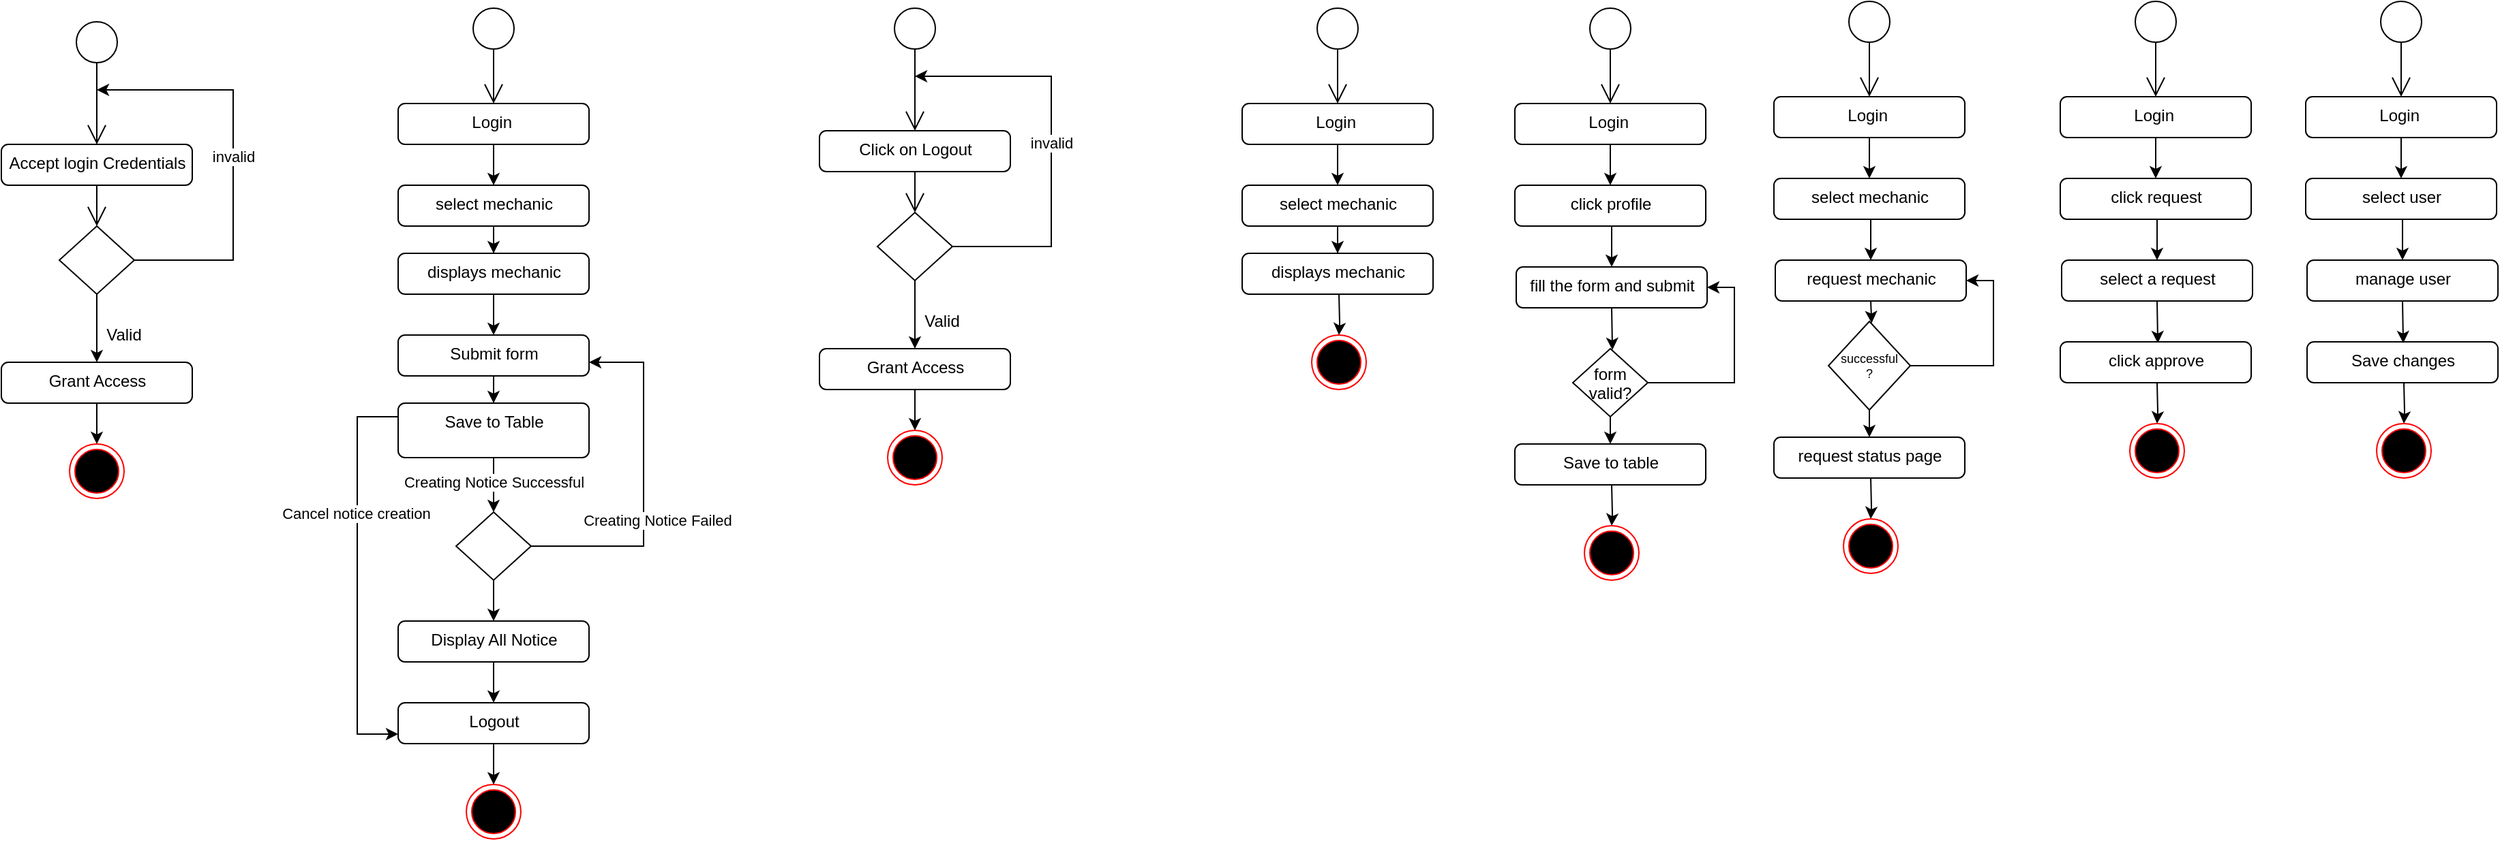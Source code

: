 <mxfile version="13.9.9" type="device"><diagram name="Page-1" id="0783ab3e-0a74-02c8-0abd-f7b4e66b4bec"><mxGraphModel dx="152" dy="572" grid="1" gridSize="10" guides="1" tooltips="1" connect="1" arrows="1" fold="1" page="1" pageScale="1" pageWidth="850" pageHeight="1100" background="#ffffff" math="0" shadow="0" extFonts="Permanent Marker^https://fonts.googleapis.com/css?family=Permanent+Marker"><root><mxCell id="0"/><mxCell id="1" parent="0"/><mxCell id="NaK3-OcLM-hNMJjaJP2v-2" value="" style="endArrow=open;endFill=1;endSize=12;html=1;exitX=0.5;exitY=1;exitDx=0;exitDy=0;entryX=0.5;entryY=0;entryDx=0;entryDy=0;" parent="1" source="Ill7mPC9_7am8YHePohy-1" target="NaK3-OcLM-hNMJjaJP2v-3" edge="1"><mxGeometry width="160" relative="1" as="geometry"><mxPoint x="1070" y="170" as="sourcePoint"/><mxPoint x="1070" y="220" as="targetPoint"/></mxGeometry></mxCell><mxCell id="NaK3-OcLM-hNMJjaJP2v-3" value="Accept login Credentials" style="html=1;align=center;verticalAlign=top;rounded=1;absoluteArcSize=1;arcSize=10;dashed=0;" parent="1" vertex="1"><mxGeometry x="1000" y="220" width="140" height="30" as="geometry"/></mxCell><mxCell id="NaK3-OcLM-hNMJjaJP2v-4" value="invalid" style="edgeStyle=orthogonalEdgeStyle;rounded=0;orthogonalLoop=1;jettySize=auto;html=1;exitX=1;exitY=0.5;exitDx=0;exitDy=0;" parent="1" source="NaK3-OcLM-hNMJjaJP2v-6" edge="1"><mxGeometry relative="1" as="geometry"><mxPoint x="1070" y="180" as="targetPoint"/><Array as="points"><mxPoint x="1170" y="305"/><mxPoint x="1170" y="180"/></Array></mxGeometry></mxCell><mxCell id="NaK3-OcLM-hNMJjaJP2v-5" style="edgeStyle=orthogonalEdgeStyle;rounded=0;orthogonalLoop=1;jettySize=auto;html=1;exitX=0.5;exitY=1;exitDx=0;exitDy=0;entryX=0.5;entryY=0;entryDx=0;entryDy=0;" parent="1" source="NaK3-OcLM-hNMJjaJP2v-6" target="NaK3-OcLM-hNMJjaJP2v-10" edge="1"><mxGeometry relative="1" as="geometry"/></mxCell><mxCell id="NaK3-OcLM-hNMJjaJP2v-6" value="" style="rhombus;" parent="1" vertex="1"><mxGeometry x="1042.5" y="280" width="55" height="50" as="geometry"/></mxCell><mxCell id="NaK3-OcLM-hNMJjaJP2v-7" value="" style="endArrow=open;endFill=1;endSize=12;html=1;entryX=0.5;entryY=0;entryDx=0;entryDy=0;" parent="1" source="NaK3-OcLM-hNMJjaJP2v-3" target="NaK3-OcLM-hNMJjaJP2v-6" edge="1"><mxGeometry width="160" relative="1" as="geometry"><mxPoint x="1070" y="320" as="sourcePoint"/><mxPoint x="1070" y="370" as="targetPoint"/></mxGeometry></mxCell><mxCell id="NaK3-OcLM-hNMJjaJP2v-8" value="Valid" style="text;html=1;strokeColor=none;fillColor=none;align=center;verticalAlign=middle;whiteSpace=wrap;rounded=0;" parent="1" vertex="1"><mxGeometry x="1070" y="350" width="40" height="20" as="geometry"/></mxCell><mxCell id="NaK3-OcLM-hNMJjaJP2v-9" style="edgeStyle=orthogonalEdgeStyle;rounded=0;orthogonalLoop=1;jettySize=auto;html=1;exitX=0.5;exitY=1;exitDx=0;exitDy=0;" parent="1" source="NaK3-OcLM-hNMJjaJP2v-10" target="NaK3-OcLM-hNMJjaJP2v-11" edge="1"><mxGeometry relative="1" as="geometry"/></mxCell><mxCell id="NaK3-OcLM-hNMJjaJP2v-10" value="Grant Access" style="html=1;align=center;verticalAlign=top;rounded=1;absoluteArcSize=1;arcSize=10;dashed=0;" parent="1" vertex="1"><mxGeometry x="1000" y="380" width="140" height="30" as="geometry"/></mxCell><mxCell id="NaK3-OcLM-hNMJjaJP2v-11" value="" style="ellipse;html=1;shape=endState;fillColor=#000000;strokeColor=#ff0000;" parent="1" vertex="1"><mxGeometry x="1050" y="440" width="40" height="40" as="geometry"/></mxCell><mxCell id="Ill7mPC9_7am8YHePohy-1" value="" style="ellipse;whiteSpace=wrap;html=1;aspect=fixed;" parent="1" vertex="1"><mxGeometry x="1055" y="130" width="30" height="30" as="geometry"/></mxCell><mxCell id="Ill7mPC9_7am8YHePohy-3" value="" style="endArrow=open;endFill=1;endSize=12;html=1;exitX=0.5;exitY=1;exitDx=0;exitDy=0;entryX=0.5;entryY=0;entryDx=0;entryDy=0;" parent="1" source="Ill7mPC9_7am8YHePohy-20" target="Ill7mPC9_7am8YHePohy-5" edge="1"><mxGeometry width="160" relative="1" as="geometry"><mxPoint x="1361" y="150" as="sourcePoint"/><mxPoint x="1361" y="310" as="targetPoint"/></mxGeometry></mxCell><mxCell id="Ill7mPC9_7am8YHePohy-4" style="edgeStyle=orthogonalEdgeStyle;rounded=0;orthogonalLoop=1;jettySize=auto;html=1;exitX=0.5;exitY=1;exitDx=0;exitDy=0;" parent="1" source="Ill7mPC9_7am8YHePohy-18" target="Ill7mPC9_7am8YHePohy-15" edge="1"><mxGeometry relative="1" as="geometry"><mxPoint x="1361" y="270.01" as="sourcePoint"/></mxGeometry></mxCell><mxCell id="Ill7mPC9_7am8YHePohy-5" value="Login&amp;nbsp;" style="html=1;align=center;verticalAlign=top;rounded=1;absoluteArcSize=1;arcSize=10;dashed=0;" parent="1" vertex="1"><mxGeometry x="1291" y="190" width="140" height="30" as="geometry"/></mxCell><mxCell id="Ill7mPC9_7am8YHePohy-29" style="edgeStyle=orthogonalEdgeStyle;rounded=0;orthogonalLoop=1;jettySize=auto;html=1;exitX=0.5;exitY=1;exitDx=0;exitDy=0;entryX=0.5;entryY=0;entryDx=0;entryDy=0;" parent="1" source="Ill7mPC9_7am8YHePohy-9" target="Ill7mPC9_7am8YHePohy-12" edge="1"><mxGeometry relative="1" as="geometry"><mxPoint x="1361" y="570" as="targetPoint"/></mxGeometry></mxCell><mxCell id="Ill7mPC9_7am8YHePohy-32" style="edgeStyle=orthogonalEdgeStyle;rounded=0;orthogonalLoop=1;jettySize=auto;html=1;exitX=1;exitY=0.5;exitDx=0;exitDy=0;" parent="1" source="Ill7mPC9_7am8YHePohy-9" target="Ill7mPC9_7am8YHePohy-21" edge="1"><mxGeometry relative="1" as="geometry"><Array as="points"><mxPoint x="1471" y="515"/><mxPoint x="1471" y="380"/></Array></mxGeometry></mxCell><mxCell id="Ill7mPC9_7am8YHePohy-35" value="Creating Notice Failed" style="edgeLabel;html=1;align=center;verticalAlign=middle;resizable=0;points=[];" parent="Ill7mPC9_7am8YHePohy-32" vertex="1" connectable="0"><mxGeometry x="0.15" relative="1" as="geometry"><mxPoint x="10" y="45.83" as="offset"/></mxGeometry></mxCell><mxCell id="Ill7mPC9_7am8YHePohy-9" value="" style="rhombus;" parent="1" vertex="1"><mxGeometry x="1333.5" y="490" width="55" height="50" as="geometry"/></mxCell><mxCell id="Ill7mPC9_7am8YHePohy-11" style="edgeStyle=orthogonalEdgeStyle;rounded=0;orthogonalLoop=1;jettySize=auto;html=1;exitX=0.5;exitY=1;exitDx=0;exitDy=0;entryX=0.5;entryY=0;entryDx=0;entryDy=0;" parent="1" source="Ill7mPC9_7am8YHePohy-12" target="Ill7mPC9_7am8YHePohy-16" edge="1"><mxGeometry relative="1" as="geometry"/></mxCell><mxCell id="Ill7mPC9_7am8YHePohy-12" value="Display All Notice" style="html=1;align=center;verticalAlign=top;rounded=1;absoluteArcSize=1;arcSize=10;dashed=0;" parent="1" vertex="1"><mxGeometry x="1291" y="570" width="140" height="30" as="geometry"/></mxCell><mxCell id="Ill7mPC9_7am8YHePohy-13" value="" style="ellipse;html=1;shape=endState;fillColor=#000000;strokeColor=#ff0000;" parent="1" vertex="1"><mxGeometry x="1341" y="690" width="40" height="40" as="geometry"/></mxCell><mxCell id="Ill7mPC9_7am8YHePohy-26" style="edgeStyle=orthogonalEdgeStyle;rounded=0;orthogonalLoop=1;jettySize=auto;html=1;exitX=0.5;exitY=1;exitDx=0;exitDy=0;entryX=0.5;entryY=0;entryDx=0;entryDy=0;" parent="1" source="Ill7mPC9_7am8YHePohy-15" target="Ill7mPC9_7am8YHePohy-21" edge="1"><mxGeometry relative="1" as="geometry"/></mxCell><mxCell id="Ill7mPC9_7am8YHePohy-15" value="displays mechanic" style="html=1;align=center;verticalAlign=top;rounded=1;absoluteArcSize=1;arcSize=10;dashed=0;" parent="1" vertex="1"><mxGeometry x="1291" y="300" width="140" height="30" as="geometry"/></mxCell><mxCell id="Ill7mPC9_7am8YHePohy-31" style="edgeStyle=orthogonalEdgeStyle;rounded=0;orthogonalLoop=1;jettySize=auto;html=1;exitX=0.5;exitY=1;exitDx=0;exitDy=0;entryX=0.5;entryY=0;entryDx=0;entryDy=0;" parent="1" source="Ill7mPC9_7am8YHePohy-16" target="Ill7mPC9_7am8YHePohy-13" edge="1"><mxGeometry relative="1" as="geometry"/></mxCell><mxCell id="Ill7mPC9_7am8YHePohy-16" value="Logout" style="html=1;align=center;verticalAlign=top;rounded=1;absoluteArcSize=1;arcSize=10;dashed=0;" parent="1" vertex="1"><mxGeometry x="1291" y="630" width="140" height="30" as="geometry"/></mxCell><mxCell id="Ill7mPC9_7am8YHePohy-18" value="select mechanic" style="html=1;align=center;verticalAlign=top;rounded=1;absoluteArcSize=1;arcSize=10;dashed=0;" parent="1" vertex="1"><mxGeometry x="1291" y="250" width="140" height="30" as="geometry"/></mxCell><mxCell id="Ill7mPC9_7am8YHePohy-19" style="edgeStyle=orthogonalEdgeStyle;rounded=0;orthogonalLoop=1;jettySize=auto;html=1;exitX=0.5;exitY=1;exitDx=0;exitDy=0;entryX=0.5;entryY=0;entryDx=0;entryDy=0;" parent="1" source="Ill7mPC9_7am8YHePohy-5" target="Ill7mPC9_7am8YHePohy-18" edge="1"><mxGeometry relative="1" as="geometry"><mxPoint x="1371" y="230" as="sourcePoint"/><mxPoint x="1371" y="390" as="targetPoint"/></mxGeometry></mxCell><mxCell id="Ill7mPC9_7am8YHePohy-20" value="" style="ellipse;whiteSpace=wrap;html=1;aspect=fixed;" parent="1" vertex="1"><mxGeometry x="1346" y="120" width="30" height="30" as="geometry"/></mxCell><mxCell id="Ill7mPC9_7am8YHePohy-27" style="edgeStyle=orthogonalEdgeStyle;rounded=0;orthogonalLoop=1;jettySize=auto;html=1;exitX=0.5;exitY=1;exitDx=0;exitDy=0;" parent="1" source="Ill7mPC9_7am8YHePohy-21" target="Ill7mPC9_7am8YHePohy-22" edge="1"><mxGeometry relative="1" as="geometry"/></mxCell><mxCell id="Ill7mPC9_7am8YHePohy-21" value="Submit form" style="html=1;align=center;verticalAlign=top;rounded=1;absoluteArcSize=1;arcSize=10;dashed=0;" parent="1" vertex="1"><mxGeometry x="1291" y="360" width="140" height="30" as="geometry"/></mxCell><mxCell id="Ill7mPC9_7am8YHePohy-28" style="edgeStyle=orthogonalEdgeStyle;rounded=0;orthogonalLoop=1;jettySize=auto;html=1;exitX=0.5;exitY=1;exitDx=0;exitDy=0;entryX=0.5;entryY=0;entryDx=0;entryDy=0;" parent="1" source="Ill7mPC9_7am8YHePohy-22" target="Ill7mPC9_7am8YHePohy-9" edge="1"><mxGeometry relative="1" as="geometry"/></mxCell><mxCell id="Ill7mPC9_7am8YHePohy-34" value="Creating Notice Successful" style="edgeLabel;html=1;align=center;verticalAlign=middle;resizable=0;points=[];" parent="Ill7mPC9_7am8YHePohy-28" vertex="1" connectable="0"><mxGeometry x="-0.092" relative="1" as="geometry"><mxPoint as="offset"/></mxGeometry></mxCell><mxCell id="Ill7mPC9_7am8YHePohy-39" style="edgeStyle=orthogonalEdgeStyle;rounded=0;orthogonalLoop=1;jettySize=auto;html=1;exitX=0;exitY=0.75;exitDx=0;exitDy=0;" parent="1" target="Ill7mPC9_7am8YHePohy-16" edge="1"><mxGeometry relative="1" as="geometry"><Array as="points"><mxPoint x="1261" y="420"/><mxPoint x="1261" y="653"/></Array><mxPoint x="1291" y="420" as="sourcePoint"/></mxGeometry></mxCell><mxCell id="Ill7mPC9_7am8YHePohy-40" value="Cancel notice creation" style="edgeLabel;html=1;align=center;verticalAlign=middle;resizable=0;points=[];" parent="Ill7mPC9_7am8YHePohy-39" vertex="1" connectable="0"><mxGeometry x="-0.315" y="-1" relative="1" as="geometry"><mxPoint as="offset"/></mxGeometry></mxCell><mxCell id="Ill7mPC9_7am8YHePohy-22" value="Save to Table" style="html=1;align=center;verticalAlign=top;rounded=1;absoluteArcSize=1;arcSize=10;dashed=0;" parent="1" vertex="1"><mxGeometry x="1291" y="410" width="140" height="40" as="geometry"/></mxCell><mxCell id="bRN5w3Q-5Bij6W1UsOHx-1" value="" style="endArrow=open;endFill=1;endSize=12;html=1;exitX=0.5;exitY=1;exitDx=0;exitDy=0;entryX=0.5;entryY=0;entryDx=0;entryDy=0;" edge="1" parent="1" source="bRN5w3Q-5Bij6W1UsOHx-11" target="bRN5w3Q-5Bij6W1UsOHx-2"><mxGeometry width="160" relative="1" as="geometry"><mxPoint x="1670" y="160" as="sourcePoint"/><mxPoint x="1670" y="210" as="targetPoint"/></mxGeometry></mxCell><mxCell id="bRN5w3Q-5Bij6W1UsOHx-2" value="Click on Logout" style="html=1;align=center;verticalAlign=top;rounded=1;absoluteArcSize=1;arcSize=10;dashed=0;" vertex="1" parent="1"><mxGeometry x="1600" y="210" width="140" height="30" as="geometry"/></mxCell><mxCell id="bRN5w3Q-5Bij6W1UsOHx-3" value="invalid" style="edgeStyle=orthogonalEdgeStyle;rounded=0;orthogonalLoop=1;jettySize=auto;html=1;exitX=1;exitY=0.5;exitDx=0;exitDy=0;" edge="1" parent="1" source="bRN5w3Q-5Bij6W1UsOHx-5"><mxGeometry relative="1" as="geometry"><mxPoint x="1670" y="170" as="targetPoint"/><Array as="points"><mxPoint x="1770" y="295"/><mxPoint x="1770" y="170"/></Array></mxGeometry></mxCell><mxCell id="bRN5w3Q-5Bij6W1UsOHx-4" style="edgeStyle=orthogonalEdgeStyle;rounded=0;orthogonalLoop=1;jettySize=auto;html=1;exitX=0.5;exitY=1;exitDx=0;exitDy=0;entryX=0.5;entryY=0;entryDx=0;entryDy=0;" edge="1" parent="1" source="bRN5w3Q-5Bij6W1UsOHx-5" target="bRN5w3Q-5Bij6W1UsOHx-9"><mxGeometry relative="1" as="geometry"/></mxCell><mxCell id="bRN5w3Q-5Bij6W1UsOHx-5" value="" style="rhombus;" vertex="1" parent="1"><mxGeometry x="1642.5" y="270" width="55" height="50" as="geometry"/></mxCell><mxCell id="bRN5w3Q-5Bij6W1UsOHx-6" value="" style="endArrow=open;endFill=1;endSize=12;html=1;entryX=0.5;entryY=0;entryDx=0;entryDy=0;" edge="1" parent="1" source="bRN5w3Q-5Bij6W1UsOHx-2" target="bRN5w3Q-5Bij6W1UsOHx-5"><mxGeometry width="160" relative="1" as="geometry"><mxPoint x="1670" y="310" as="sourcePoint"/><mxPoint x="1670" y="360" as="targetPoint"/></mxGeometry></mxCell><mxCell id="bRN5w3Q-5Bij6W1UsOHx-7" value="Valid" style="text;html=1;strokeColor=none;fillColor=none;align=center;verticalAlign=middle;whiteSpace=wrap;rounded=0;" vertex="1" parent="1"><mxGeometry x="1670" y="340" width="40" height="20" as="geometry"/></mxCell><mxCell id="bRN5w3Q-5Bij6W1UsOHx-8" style="edgeStyle=orthogonalEdgeStyle;rounded=0;orthogonalLoop=1;jettySize=auto;html=1;exitX=0.5;exitY=1;exitDx=0;exitDy=0;" edge="1" parent="1" source="bRN5w3Q-5Bij6W1UsOHx-9" target="bRN5w3Q-5Bij6W1UsOHx-10"><mxGeometry relative="1" as="geometry"/></mxCell><mxCell id="bRN5w3Q-5Bij6W1UsOHx-9" value="Grant Access" style="html=1;align=center;verticalAlign=top;rounded=1;absoluteArcSize=1;arcSize=10;dashed=0;" vertex="1" parent="1"><mxGeometry x="1600" y="370" width="140" height="30" as="geometry"/></mxCell><mxCell id="bRN5w3Q-5Bij6W1UsOHx-10" value="" style="ellipse;html=1;shape=endState;fillColor=#000000;strokeColor=#ff0000;" vertex="1" parent="1"><mxGeometry x="1650" y="430" width="40" height="40" as="geometry"/></mxCell><mxCell id="bRN5w3Q-5Bij6W1UsOHx-11" value="" style="ellipse;whiteSpace=wrap;html=1;aspect=fixed;" vertex="1" parent="1"><mxGeometry x="1655" y="120" width="30" height="30" as="geometry"/></mxCell><mxCell id="bRN5w3Q-5Bij6W1UsOHx-12" value="" style="endArrow=open;endFill=1;endSize=12;html=1;exitX=0.5;exitY=1;exitDx=0;exitDy=0;entryX=0.5;entryY=0;entryDx=0;entryDy=0;" edge="1" parent="1" source="bRN5w3Q-5Bij6W1UsOHx-18" target="bRN5w3Q-5Bij6W1UsOHx-14"><mxGeometry width="160" relative="1" as="geometry"><mxPoint x="1980" y="150" as="sourcePoint"/><mxPoint x="1980" y="310" as="targetPoint"/></mxGeometry></mxCell><mxCell id="bRN5w3Q-5Bij6W1UsOHx-13" style="edgeStyle=orthogonalEdgeStyle;rounded=0;orthogonalLoop=1;jettySize=auto;html=1;exitX=0.5;exitY=1;exitDx=0;exitDy=0;" edge="1" parent="1" source="bRN5w3Q-5Bij6W1UsOHx-16" target="bRN5w3Q-5Bij6W1UsOHx-15"><mxGeometry relative="1" as="geometry"><mxPoint x="1980" y="270.01" as="sourcePoint"/></mxGeometry></mxCell><mxCell id="bRN5w3Q-5Bij6W1UsOHx-14" value="Login&amp;nbsp;" style="html=1;align=center;verticalAlign=top;rounded=1;absoluteArcSize=1;arcSize=10;dashed=0;" vertex="1" parent="1"><mxGeometry x="1910" y="190" width="140" height="30" as="geometry"/></mxCell><mxCell id="bRN5w3Q-5Bij6W1UsOHx-15" value="displays mechanic" style="html=1;align=center;verticalAlign=top;rounded=1;absoluteArcSize=1;arcSize=10;dashed=0;" vertex="1" parent="1"><mxGeometry x="1910" y="300" width="140" height="30" as="geometry"/></mxCell><mxCell id="bRN5w3Q-5Bij6W1UsOHx-16" value="select mechanic" style="html=1;align=center;verticalAlign=top;rounded=1;absoluteArcSize=1;arcSize=10;dashed=0;" vertex="1" parent="1"><mxGeometry x="1910" y="250" width="140" height="30" as="geometry"/></mxCell><mxCell id="bRN5w3Q-5Bij6W1UsOHx-17" style="edgeStyle=orthogonalEdgeStyle;rounded=0;orthogonalLoop=1;jettySize=auto;html=1;exitX=0.5;exitY=1;exitDx=0;exitDy=0;entryX=0.5;entryY=0;entryDx=0;entryDy=0;" edge="1" parent="1" source="bRN5w3Q-5Bij6W1UsOHx-14" target="bRN5w3Q-5Bij6W1UsOHx-16"><mxGeometry relative="1" as="geometry"><mxPoint x="1990" y="230" as="sourcePoint"/><mxPoint x="1990" y="390" as="targetPoint"/></mxGeometry></mxCell><mxCell id="bRN5w3Q-5Bij6W1UsOHx-18" value="" style="ellipse;whiteSpace=wrap;html=1;aspect=fixed;" vertex="1" parent="1"><mxGeometry x="1965" y="120" width="30" height="30" as="geometry"/></mxCell><mxCell id="bRN5w3Q-5Bij6W1UsOHx-19" style="edgeStyle=orthogonalEdgeStyle;rounded=0;orthogonalLoop=1;jettySize=auto;html=1;exitX=0.5;exitY=1;exitDx=0;exitDy=0;" edge="1" parent="1" target="bRN5w3Q-5Bij6W1UsOHx-20"><mxGeometry relative="1" as="geometry"><mxPoint x="1981" y="330" as="sourcePoint"/></mxGeometry></mxCell><mxCell id="bRN5w3Q-5Bij6W1UsOHx-20" value="" style="ellipse;html=1;shape=endState;fillColor=#000000;strokeColor=#ff0000;" vertex="1" parent="1"><mxGeometry x="1961" y="360" width="40" height="40" as="geometry"/></mxCell><mxCell id="bRN5w3Q-5Bij6W1UsOHx-21" value="" style="endArrow=open;endFill=1;endSize=12;html=1;exitX=0.5;exitY=1;exitDx=0;exitDy=0;entryX=0.5;entryY=0;entryDx=0;entryDy=0;" edge="1" parent="1" source="bRN5w3Q-5Bij6W1UsOHx-27" target="bRN5w3Q-5Bij6W1UsOHx-23"><mxGeometry width="160" relative="1" as="geometry"><mxPoint x="2180" y="150" as="sourcePoint"/><mxPoint x="2180" y="310" as="targetPoint"/></mxGeometry></mxCell><mxCell id="bRN5w3Q-5Bij6W1UsOHx-23" value="Login&amp;nbsp;" style="html=1;align=center;verticalAlign=top;rounded=1;absoluteArcSize=1;arcSize=10;dashed=0;" vertex="1" parent="1"><mxGeometry x="2110" y="190" width="140" height="30" as="geometry"/></mxCell><mxCell id="bRN5w3Q-5Bij6W1UsOHx-24" value="Save to table" style="html=1;align=center;verticalAlign=top;rounded=1;absoluteArcSize=1;arcSize=10;dashed=0;" vertex="1" parent="1"><mxGeometry x="2110" y="440" width="140" height="30" as="geometry"/></mxCell><mxCell id="bRN5w3Q-5Bij6W1UsOHx-32" style="edgeStyle=orthogonalEdgeStyle;rounded=0;orthogonalLoop=1;jettySize=auto;html=1;exitX=0.5;exitY=1;exitDx=0;exitDy=0;entryX=0.5;entryY=0;entryDx=0;entryDy=0;" edge="1" parent="1" source="bRN5w3Q-5Bij6W1UsOHx-25" target="bRN5w3Q-5Bij6W1UsOHx-30"><mxGeometry relative="1" as="geometry"/></mxCell><mxCell id="bRN5w3Q-5Bij6W1UsOHx-25" value="click profile" style="html=1;align=center;verticalAlign=top;rounded=1;absoluteArcSize=1;arcSize=10;dashed=0;" vertex="1" parent="1"><mxGeometry x="2110" y="250" width="140" height="30" as="geometry"/></mxCell><mxCell id="bRN5w3Q-5Bij6W1UsOHx-26" style="edgeStyle=orthogonalEdgeStyle;rounded=0;orthogonalLoop=1;jettySize=auto;html=1;exitX=0.5;exitY=1;exitDx=0;exitDy=0;entryX=0.5;entryY=0;entryDx=0;entryDy=0;" edge="1" parent="1" source="bRN5w3Q-5Bij6W1UsOHx-23" target="bRN5w3Q-5Bij6W1UsOHx-25"><mxGeometry relative="1" as="geometry"><mxPoint x="2190" y="230" as="sourcePoint"/><mxPoint x="2190" y="390" as="targetPoint"/></mxGeometry></mxCell><mxCell id="bRN5w3Q-5Bij6W1UsOHx-27" value="" style="ellipse;whiteSpace=wrap;html=1;aspect=fixed;" vertex="1" parent="1"><mxGeometry x="2165" y="120" width="30" height="30" as="geometry"/></mxCell><mxCell id="bRN5w3Q-5Bij6W1UsOHx-28" style="edgeStyle=orthogonalEdgeStyle;rounded=0;orthogonalLoop=1;jettySize=auto;html=1;exitX=0.5;exitY=1;exitDx=0;exitDy=0;" edge="1" parent="1" target="bRN5w3Q-5Bij6W1UsOHx-29"><mxGeometry relative="1" as="geometry"><mxPoint x="2181" y="470" as="sourcePoint"/></mxGeometry></mxCell><mxCell id="bRN5w3Q-5Bij6W1UsOHx-29" value="" style="ellipse;html=1;shape=endState;fillColor=#000000;strokeColor=#ff0000;" vertex="1" parent="1"><mxGeometry x="2161" y="500" width="40" height="40" as="geometry"/></mxCell><mxCell id="bRN5w3Q-5Bij6W1UsOHx-34" style="edgeStyle=orthogonalEdgeStyle;rounded=0;orthogonalLoop=1;jettySize=auto;html=1;exitX=0.5;exitY=1;exitDx=0;exitDy=0;entryX=0.528;entryY=0.019;entryDx=0;entryDy=0;entryPerimeter=0;" edge="1" parent="1" source="bRN5w3Q-5Bij6W1UsOHx-30" target="bRN5w3Q-5Bij6W1UsOHx-31"><mxGeometry relative="1" as="geometry"/></mxCell><mxCell id="bRN5w3Q-5Bij6W1UsOHx-30" value="fill the form and submit" style="html=1;align=center;verticalAlign=top;rounded=1;absoluteArcSize=1;arcSize=10;dashed=0;" vertex="1" parent="1"><mxGeometry x="2111" y="310" width="140" height="30" as="geometry"/></mxCell><mxCell id="bRN5w3Q-5Bij6W1UsOHx-35" style="edgeStyle=orthogonalEdgeStyle;rounded=0;orthogonalLoop=1;jettySize=auto;html=1;exitX=0.5;exitY=1;exitDx=0;exitDy=0;entryX=0.5;entryY=0;entryDx=0;entryDy=0;" edge="1" parent="1" source="bRN5w3Q-5Bij6W1UsOHx-31" target="bRN5w3Q-5Bij6W1UsOHx-24"><mxGeometry relative="1" as="geometry"/></mxCell><mxCell id="bRN5w3Q-5Bij6W1UsOHx-36" style="edgeStyle=orthogonalEdgeStyle;rounded=0;orthogonalLoop=1;jettySize=auto;html=1;exitX=1;exitY=0.5;exitDx=0;exitDy=0;entryX=1;entryY=0.5;entryDx=0;entryDy=0;" edge="1" parent="1" source="bRN5w3Q-5Bij6W1UsOHx-31" target="bRN5w3Q-5Bij6W1UsOHx-30"><mxGeometry relative="1" as="geometry"/></mxCell><mxCell id="bRN5w3Q-5Bij6W1UsOHx-31" value="form &#10;valid?" style="rhombus;" vertex="1" parent="1"><mxGeometry x="2152.5" y="370" width="55" height="50" as="geometry"/></mxCell><mxCell id="bRN5w3Q-5Bij6W1UsOHx-37" value="" style="endArrow=open;endFill=1;endSize=12;html=1;exitX=0.5;exitY=1;exitDx=0;exitDy=0;entryX=0.5;entryY=0;entryDx=0;entryDy=0;" edge="1" parent="1" source="bRN5w3Q-5Bij6W1UsOHx-43" target="bRN5w3Q-5Bij6W1UsOHx-38"><mxGeometry width="160" relative="1" as="geometry"><mxPoint x="2370" y="145" as="sourcePoint"/><mxPoint x="2370" y="305" as="targetPoint"/></mxGeometry></mxCell><mxCell id="bRN5w3Q-5Bij6W1UsOHx-38" value="Login&amp;nbsp;" style="html=1;align=center;verticalAlign=top;rounded=1;absoluteArcSize=1;arcSize=10;dashed=0;" vertex="1" parent="1"><mxGeometry x="2300" y="185" width="140" height="30" as="geometry"/></mxCell><mxCell id="bRN5w3Q-5Bij6W1UsOHx-39" value="request status page" style="html=1;align=center;verticalAlign=top;rounded=1;absoluteArcSize=1;arcSize=10;dashed=0;" vertex="1" parent="1"><mxGeometry x="2300" y="435" width="140" height="30" as="geometry"/></mxCell><mxCell id="bRN5w3Q-5Bij6W1UsOHx-40" style="edgeStyle=orthogonalEdgeStyle;rounded=0;orthogonalLoop=1;jettySize=auto;html=1;exitX=0.5;exitY=1;exitDx=0;exitDy=0;entryX=0.5;entryY=0;entryDx=0;entryDy=0;" edge="1" parent="1" source="bRN5w3Q-5Bij6W1UsOHx-41" target="bRN5w3Q-5Bij6W1UsOHx-47"><mxGeometry relative="1" as="geometry"/></mxCell><mxCell id="bRN5w3Q-5Bij6W1UsOHx-41" value="select mechanic" style="html=1;align=center;verticalAlign=top;rounded=1;absoluteArcSize=1;arcSize=10;dashed=0;" vertex="1" parent="1"><mxGeometry x="2300" y="245" width="140" height="30" as="geometry"/></mxCell><mxCell id="bRN5w3Q-5Bij6W1UsOHx-42" style="edgeStyle=orthogonalEdgeStyle;rounded=0;orthogonalLoop=1;jettySize=auto;html=1;exitX=0.5;exitY=1;exitDx=0;exitDy=0;entryX=0.5;entryY=0;entryDx=0;entryDy=0;" edge="1" parent="1" source="bRN5w3Q-5Bij6W1UsOHx-38" target="bRN5w3Q-5Bij6W1UsOHx-41"><mxGeometry relative="1" as="geometry"><mxPoint x="2380" y="225" as="sourcePoint"/><mxPoint x="2380" y="385" as="targetPoint"/></mxGeometry></mxCell><mxCell id="bRN5w3Q-5Bij6W1UsOHx-43" value="" style="ellipse;whiteSpace=wrap;html=1;aspect=fixed;" vertex="1" parent="1"><mxGeometry x="2355" y="115" width="30" height="30" as="geometry"/></mxCell><mxCell id="bRN5w3Q-5Bij6W1UsOHx-44" style="edgeStyle=orthogonalEdgeStyle;rounded=0;orthogonalLoop=1;jettySize=auto;html=1;exitX=0.5;exitY=1;exitDx=0;exitDy=0;" edge="1" parent="1" target="bRN5w3Q-5Bij6W1UsOHx-45"><mxGeometry relative="1" as="geometry"><mxPoint x="2371" y="465" as="sourcePoint"/></mxGeometry></mxCell><mxCell id="bRN5w3Q-5Bij6W1UsOHx-45" value="" style="ellipse;html=1;shape=endState;fillColor=#000000;strokeColor=#ff0000;" vertex="1" parent="1"><mxGeometry x="2351" y="495" width="40" height="40" as="geometry"/></mxCell><mxCell id="bRN5w3Q-5Bij6W1UsOHx-46" style="edgeStyle=orthogonalEdgeStyle;rounded=0;orthogonalLoop=1;jettySize=auto;html=1;exitX=0.5;exitY=1;exitDx=0;exitDy=0;entryX=0.528;entryY=0.019;entryDx=0;entryDy=0;entryPerimeter=0;" edge="1" parent="1" source="bRN5w3Q-5Bij6W1UsOHx-47" target="bRN5w3Q-5Bij6W1UsOHx-50"><mxGeometry relative="1" as="geometry"/></mxCell><mxCell id="bRN5w3Q-5Bij6W1UsOHx-47" value="request mechanic" style="html=1;align=center;verticalAlign=top;rounded=1;absoluteArcSize=1;arcSize=10;dashed=0;" vertex="1" parent="1"><mxGeometry x="2301" y="305" width="140" height="30" as="geometry"/></mxCell><mxCell id="bRN5w3Q-5Bij6W1UsOHx-48" style="edgeStyle=orthogonalEdgeStyle;rounded=0;orthogonalLoop=1;jettySize=auto;html=1;exitX=0.5;exitY=1;exitDx=0;exitDy=0;entryX=0.5;entryY=0;entryDx=0;entryDy=0;" edge="1" parent="1" source="bRN5w3Q-5Bij6W1UsOHx-50" target="bRN5w3Q-5Bij6W1UsOHx-39"><mxGeometry relative="1" as="geometry"/></mxCell><mxCell id="bRN5w3Q-5Bij6W1UsOHx-49" style="edgeStyle=orthogonalEdgeStyle;rounded=0;orthogonalLoop=1;jettySize=auto;html=1;exitX=1;exitY=0.5;exitDx=0;exitDy=0;entryX=1;entryY=0.5;entryDx=0;entryDy=0;" edge="1" parent="1" source="bRN5w3Q-5Bij6W1UsOHx-50" target="bRN5w3Q-5Bij6W1UsOHx-47"><mxGeometry relative="1" as="geometry"/></mxCell><mxCell id="bRN5w3Q-5Bij6W1UsOHx-50" value="successful&#10;?" style="rhombus;fontSize=9;" vertex="1" parent="1"><mxGeometry x="2340" y="350" width="60" height="65" as="geometry"/></mxCell><mxCell id="bRN5w3Q-5Bij6W1UsOHx-51" value="" style="endArrow=open;endFill=1;endSize=12;html=1;exitX=0.5;exitY=1;exitDx=0;exitDy=0;entryX=0.5;entryY=0;entryDx=0;entryDy=0;" edge="1" parent="1" source="bRN5w3Q-5Bij6W1UsOHx-57" target="bRN5w3Q-5Bij6W1UsOHx-52"><mxGeometry width="160" relative="1" as="geometry"><mxPoint x="2580" y="145" as="sourcePoint"/><mxPoint x="2580" y="305" as="targetPoint"/></mxGeometry></mxCell><mxCell id="bRN5w3Q-5Bij6W1UsOHx-52" value="Login&amp;nbsp;" style="html=1;align=center;verticalAlign=top;rounded=1;absoluteArcSize=1;arcSize=10;dashed=0;" vertex="1" parent="1"><mxGeometry x="2510" y="185" width="140" height="30" as="geometry"/></mxCell><mxCell id="bRN5w3Q-5Bij6W1UsOHx-54" style="edgeStyle=orthogonalEdgeStyle;rounded=0;orthogonalLoop=1;jettySize=auto;html=1;exitX=0.5;exitY=1;exitDx=0;exitDy=0;entryX=0.5;entryY=0;entryDx=0;entryDy=0;" edge="1" parent="1" source="bRN5w3Q-5Bij6W1UsOHx-55" target="bRN5w3Q-5Bij6W1UsOHx-61"><mxGeometry relative="1" as="geometry"/></mxCell><mxCell id="bRN5w3Q-5Bij6W1UsOHx-55" value="click request" style="html=1;align=center;verticalAlign=top;rounded=1;absoluteArcSize=1;arcSize=10;dashed=0;" vertex="1" parent="1"><mxGeometry x="2510" y="245" width="140" height="30" as="geometry"/></mxCell><mxCell id="bRN5w3Q-5Bij6W1UsOHx-56" style="edgeStyle=orthogonalEdgeStyle;rounded=0;orthogonalLoop=1;jettySize=auto;html=1;exitX=0.5;exitY=1;exitDx=0;exitDy=0;entryX=0.5;entryY=0;entryDx=0;entryDy=0;" edge="1" parent="1" source="bRN5w3Q-5Bij6W1UsOHx-52" target="bRN5w3Q-5Bij6W1UsOHx-55"><mxGeometry relative="1" as="geometry"><mxPoint x="2590" y="225" as="sourcePoint"/><mxPoint x="2590" y="385" as="targetPoint"/></mxGeometry></mxCell><mxCell id="bRN5w3Q-5Bij6W1UsOHx-57" value="" style="ellipse;whiteSpace=wrap;html=1;aspect=fixed;" vertex="1" parent="1"><mxGeometry x="2565" y="115" width="30" height="30" as="geometry"/></mxCell><mxCell id="bRN5w3Q-5Bij6W1UsOHx-58" style="edgeStyle=orthogonalEdgeStyle;rounded=0;orthogonalLoop=1;jettySize=auto;html=1;exitX=0.5;exitY=1;exitDx=0;exitDy=0;" edge="1" parent="1" target="bRN5w3Q-5Bij6W1UsOHx-59"><mxGeometry relative="1" as="geometry"><mxPoint x="2581" y="395" as="sourcePoint"/></mxGeometry></mxCell><mxCell id="bRN5w3Q-5Bij6W1UsOHx-59" value="" style="ellipse;html=1;shape=endState;fillColor=#000000;strokeColor=#ff0000;" vertex="1" parent="1"><mxGeometry x="2561" y="425" width="40" height="40" as="geometry"/></mxCell><mxCell id="bRN5w3Q-5Bij6W1UsOHx-60" style="edgeStyle=orthogonalEdgeStyle;rounded=0;orthogonalLoop=1;jettySize=auto;html=1;exitX=0.5;exitY=1;exitDx=0;exitDy=0;entryX=0.528;entryY=0.019;entryDx=0;entryDy=0;entryPerimeter=0;" edge="1" parent="1" source="bRN5w3Q-5Bij6W1UsOHx-61"><mxGeometry relative="1" as="geometry"><mxPoint x="2581.54" y="365.95" as="targetPoint"/></mxGeometry></mxCell><mxCell id="bRN5w3Q-5Bij6W1UsOHx-61" value="select a request" style="html=1;align=center;verticalAlign=top;rounded=1;absoluteArcSize=1;arcSize=10;dashed=0;" vertex="1" parent="1"><mxGeometry x="2511" y="305" width="140" height="30" as="geometry"/></mxCell><mxCell id="bRN5w3Q-5Bij6W1UsOHx-65" value="click approve" style="html=1;align=center;verticalAlign=top;rounded=1;absoluteArcSize=1;arcSize=10;dashed=0;" vertex="1" parent="1"><mxGeometry x="2510" y="365" width="140" height="30" as="geometry"/></mxCell><mxCell id="bRN5w3Q-5Bij6W1UsOHx-66" value="" style="endArrow=open;endFill=1;endSize=12;html=1;exitX=0.5;exitY=1;exitDx=0;exitDy=0;entryX=0.5;entryY=0;entryDx=0;entryDy=0;" edge="1" parent="1" source="bRN5w3Q-5Bij6W1UsOHx-72" target="bRN5w3Q-5Bij6W1UsOHx-67"><mxGeometry width="160" relative="1" as="geometry"><mxPoint x="2760" y="145" as="sourcePoint"/><mxPoint x="2760" y="305" as="targetPoint"/></mxGeometry></mxCell><mxCell id="bRN5w3Q-5Bij6W1UsOHx-67" value="Login&amp;nbsp;" style="html=1;align=center;verticalAlign=top;rounded=1;absoluteArcSize=1;arcSize=10;dashed=0;" vertex="1" parent="1"><mxGeometry x="2690" y="185" width="140" height="30" as="geometry"/></mxCell><mxCell id="bRN5w3Q-5Bij6W1UsOHx-68" value="Save changes" style="html=1;align=center;verticalAlign=top;rounded=1;absoluteArcSize=1;arcSize=10;dashed=0;" vertex="1" parent="1"><mxGeometry x="2691" y="365" width="140" height="30" as="geometry"/></mxCell><mxCell id="bRN5w3Q-5Bij6W1UsOHx-69" style="edgeStyle=orthogonalEdgeStyle;rounded=0;orthogonalLoop=1;jettySize=auto;html=1;exitX=0.5;exitY=1;exitDx=0;exitDy=0;entryX=0.5;entryY=0;entryDx=0;entryDy=0;" edge="1" parent="1" source="bRN5w3Q-5Bij6W1UsOHx-70" target="bRN5w3Q-5Bij6W1UsOHx-76"><mxGeometry relative="1" as="geometry"/></mxCell><mxCell id="bRN5w3Q-5Bij6W1UsOHx-70" value="select user" style="html=1;align=center;verticalAlign=top;rounded=1;absoluteArcSize=1;arcSize=10;dashed=0;" vertex="1" parent="1"><mxGeometry x="2690" y="245" width="140" height="30" as="geometry"/></mxCell><mxCell id="bRN5w3Q-5Bij6W1UsOHx-71" style="edgeStyle=orthogonalEdgeStyle;rounded=0;orthogonalLoop=1;jettySize=auto;html=1;exitX=0.5;exitY=1;exitDx=0;exitDy=0;entryX=0.5;entryY=0;entryDx=0;entryDy=0;" edge="1" parent="1" source="bRN5w3Q-5Bij6W1UsOHx-67" target="bRN5w3Q-5Bij6W1UsOHx-70"><mxGeometry relative="1" as="geometry"><mxPoint x="2770" y="225" as="sourcePoint"/><mxPoint x="2770" y="385" as="targetPoint"/></mxGeometry></mxCell><mxCell id="bRN5w3Q-5Bij6W1UsOHx-72" value="" style="ellipse;whiteSpace=wrap;html=1;aspect=fixed;" vertex="1" parent="1"><mxGeometry x="2745" y="115" width="30" height="30" as="geometry"/></mxCell><mxCell id="bRN5w3Q-5Bij6W1UsOHx-73" style="edgeStyle=orthogonalEdgeStyle;rounded=0;orthogonalLoop=1;jettySize=auto;html=1;exitX=0.5;exitY=1;exitDx=0;exitDy=0;" edge="1" parent="1" target="bRN5w3Q-5Bij6W1UsOHx-74"><mxGeometry relative="1" as="geometry"><mxPoint x="2762" y="395" as="sourcePoint"/></mxGeometry></mxCell><mxCell id="bRN5w3Q-5Bij6W1UsOHx-74" value="" style="ellipse;html=1;shape=endState;fillColor=#000000;strokeColor=#ff0000;" vertex="1" parent="1"><mxGeometry x="2742" y="425" width="40" height="40" as="geometry"/></mxCell><mxCell id="bRN5w3Q-5Bij6W1UsOHx-75" style="edgeStyle=orthogonalEdgeStyle;rounded=0;orthogonalLoop=1;jettySize=auto;html=1;exitX=0.5;exitY=1;exitDx=0;exitDy=0;entryX=0.528;entryY=0.019;entryDx=0;entryDy=0;entryPerimeter=0;" edge="1" parent="1" source="bRN5w3Q-5Bij6W1UsOHx-76"><mxGeometry relative="1" as="geometry"><mxPoint x="2761.54" y="365.95" as="targetPoint"/></mxGeometry></mxCell><mxCell id="bRN5w3Q-5Bij6W1UsOHx-76" value="manage user" style="html=1;align=center;verticalAlign=top;rounded=1;absoluteArcSize=1;arcSize=10;dashed=0;" vertex="1" parent="1"><mxGeometry x="2691" y="305" width="140" height="30" as="geometry"/></mxCell></root></mxGraphModel></diagram></mxfile>